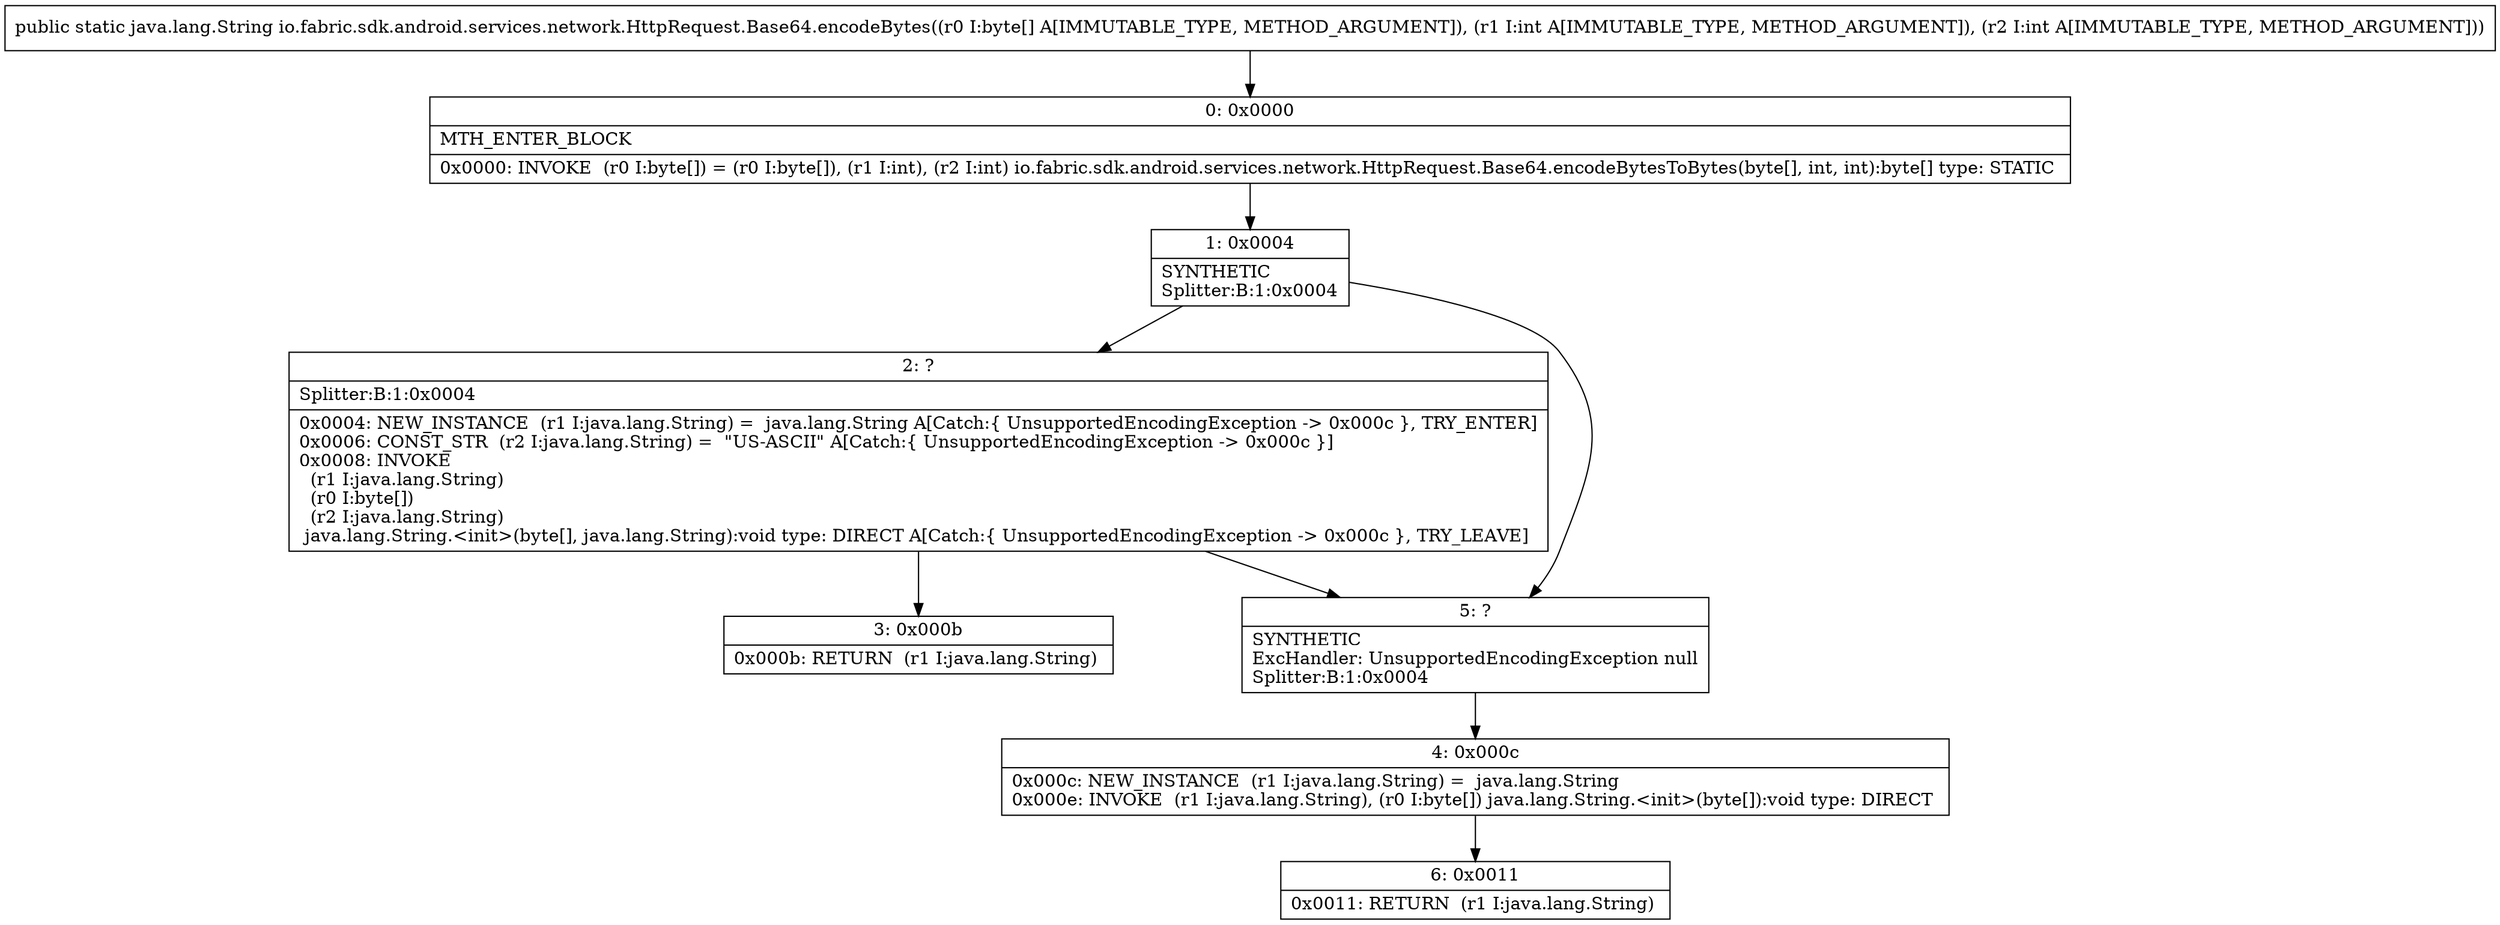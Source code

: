 digraph "CFG forio.fabric.sdk.android.services.network.HttpRequest.Base64.encodeBytes([BII)Ljava\/lang\/String;" {
Node_0 [shape=record,label="{0\:\ 0x0000|MTH_ENTER_BLOCK\l|0x0000: INVOKE  (r0 I:byte[]) = (r0 I:byte[]), (r1 I:int), (r2 I:int) io.fabric.sdk.android.services.network.HttpRequest.Base64.encodeBytesToBytes(byte[], int, int):byte[] type: STATIC \l}"];
Node_1 [shape=record,label="{1\:\ 0x0004|SYNTHETIC\lSplitter:B:1:0x0004\l}"];
Node_2 [shape=record,label="{2\:\ ?|Splitter:B:1:0x0004\l|0x0004: NEW_INSTANCE  (r1 I:java.lang.String) =  java.lang.String A[Catch:\{ UnsupportedEncodingException \-\> 0x000c \}, TRY_ENTER]\l0x0006: CONST_STR  (r2 I:java.lang.String) =  \"US\-ASCII\" A[Catch:\{ UnsupportedEncodingException \-\> 0x000c \}]\l0x0008: INVOKE  \l  (r1 I:java.lang.String)\l  (r0 I:byte[])\l  (r2 I:java.lang.String)\l java.lang.String.\<init\>(byte[], java.lang.String):void type: DIRECT A[Catch:\{ UnsupportedEncodingException \-\> 0x000c \}, TRY_LEAVE]\l}"];
Node_3 [shape=record,label="{3\:\ 0x000b|0x000b: RETURN  (r1 I:java.lang.String) \l}"];
Node_4 [shape=record,label="{4\:\ 0x000c|0x000c: NEW_INSTANCE  (r1 I:java.lang.String) =  java.lang.String \l0x000e: INVOKE  (r1 I:java.lang.String), (r0 I:byte[]) java.lang.String.\<init\>(byte[]):void type: DIRECT \l}"];
Node_5 [shape=record,label="{5\:\ ?|SYNTHETIC\lExcHandler: UnsupportedEncodingException null\lSplitter:B:1:0x0004\l}"];
Node_6 [shape=record,label="{6\:\ 0x0011|0x0011: RETURN  (r1 I:java.lang.String) \l}"];
MethodNode[shape=record,label="{public static java.lang.String io.fabric.sdk.android.services.network.HttpRequest.Base64.encodeBytes((r0 I:byte[] A[IMMUTABLE_TYPE, METHOD_ARGUMENT]), (r1 I:int A[IMMUTABLE_TYPE, METHOD_ARGUMENT]), (r2 I:int A[IMMUTABLE_TYPE, METHOD_ARGUMENT])) }"];
MethodNode -> Node_0;
Node_0 -> Node_1;
Node_1 -> Node_2;
Node_1 -> Node_5;
Node_2 -> Node_3;
Node_2 -> Node_5;
Node_4 -> Node_6;
Node_5 -> Node_4;
}

